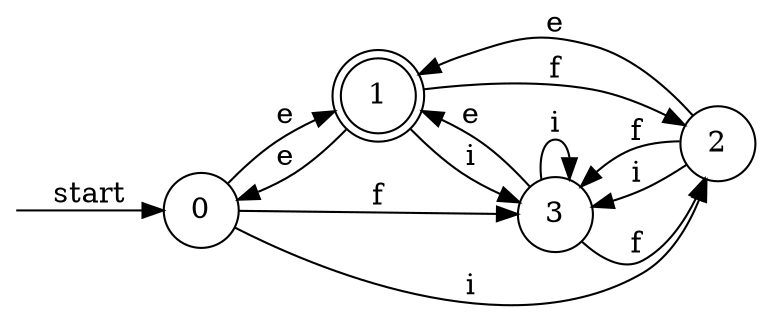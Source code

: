 digraph dfa {
    rankdir = LR;
    node [shape = circle];
    __start [style = invis, shape = point];
    __start -> "0" [ label = "start" ];
    node [shape = doublecircle]; "1"
    node [shape = circle];
    "1" -> "0" [ label = "e" ];
    "1" -> "2" [ label = "f" ];
    "1" -> "3" [ label = "i" ];
    "3" -> "1" [ label = "e" ];
    "3" -> "2" [ label = "f" ];
    "3" -> "3" [ label = "i" ];
    "2" -> "1" [ label = "e" ];
    "2" -> "3" [ label = "f" ];
    "2" -> "3" [ label = "i" ];
    "0" -> "1" [ label = "e" ];
    "0" -> "3" [ label = "f" ];
    "0" -> "2" [ label = "i" ];
}
